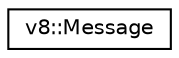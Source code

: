 digraph "Graphical Class Hierarchy"
{
  edge [fontname="Helvetica",fontsize="10",labelfontname="Helvetica",labelfontsize="10"];
  node [fontname="Helvetica",fontsize="10",shape=record];
  rankdir="LR";
  Node1 [label="v8::Message",height=0.2,width=0.4,color="black", fillcolor="white", style="filled",URL="$classv8_1_1Message.html"];
}
